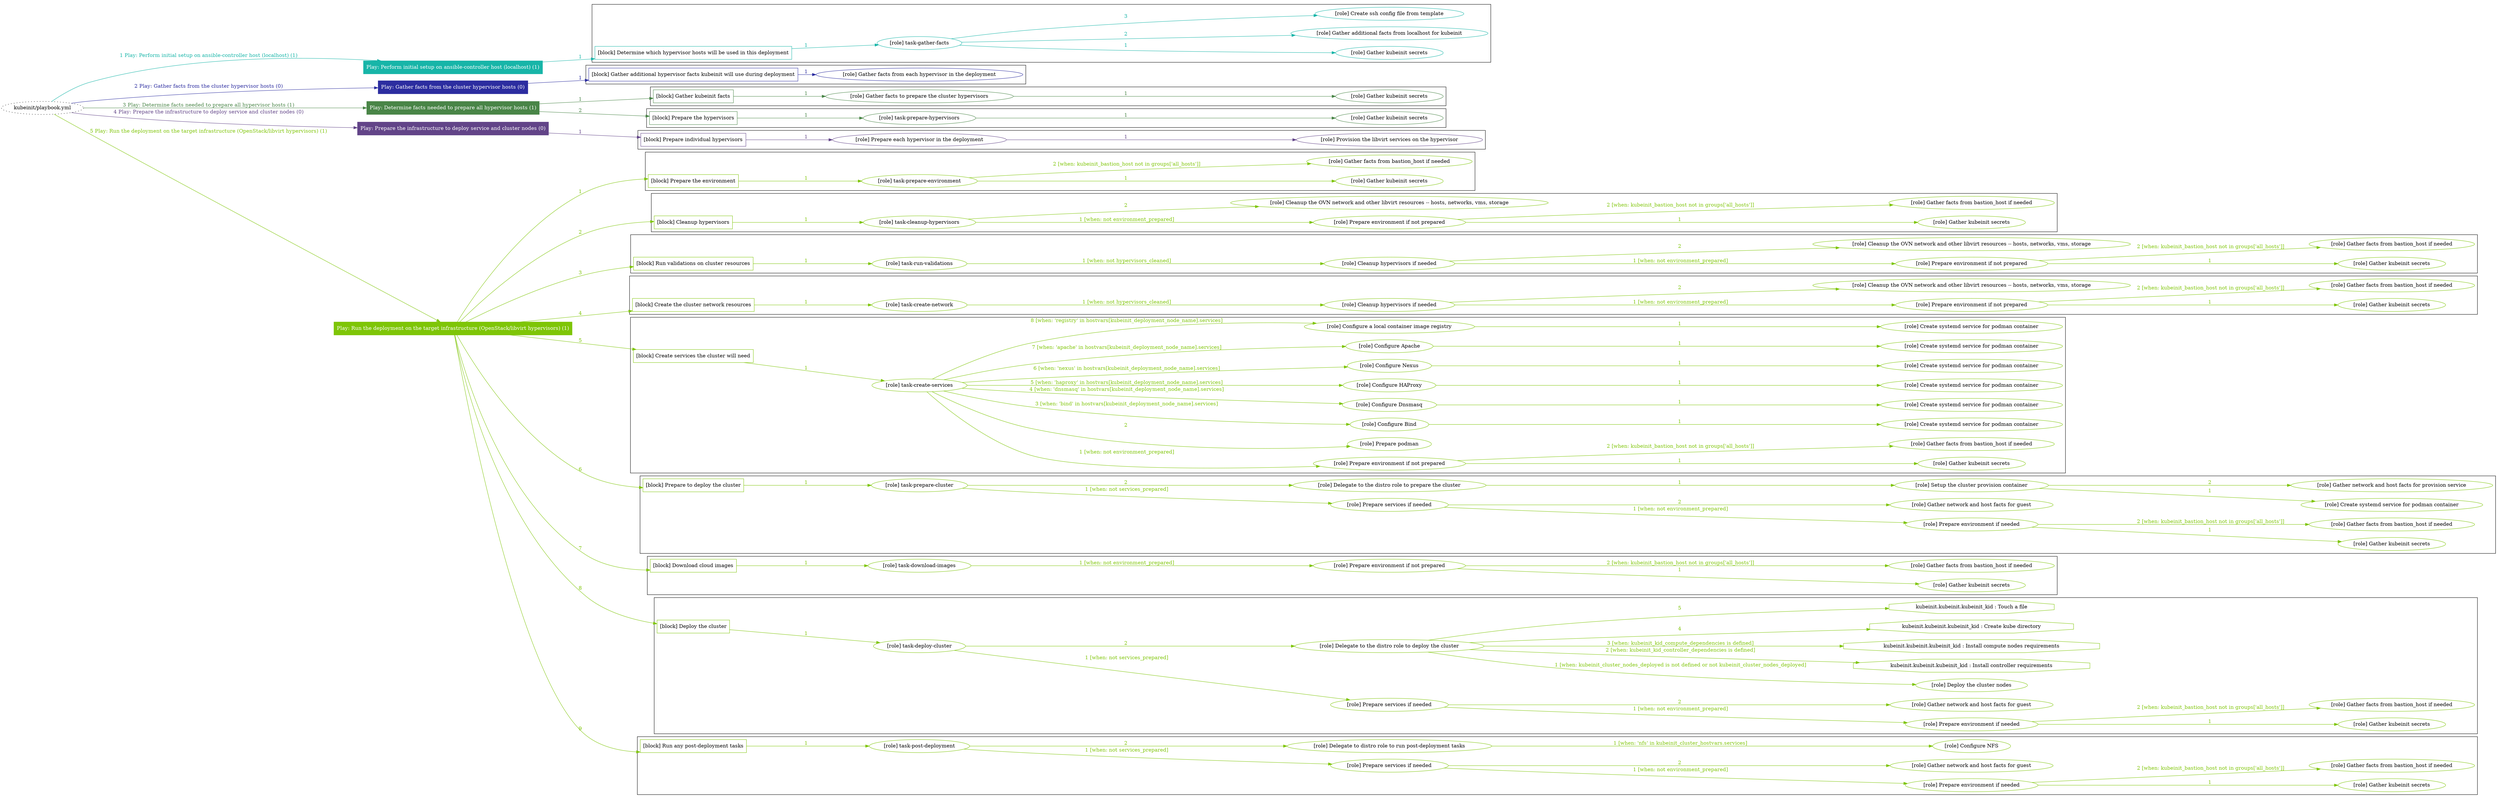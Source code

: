digraph {
	graph [concentrate=true ordering=in rankdir=LR ratio=fill]
	edge [esep=5 sep=10]
	"kubeinit/playbook.yml" [URL="/home/runner/work/kubeinit/kubeinit/kubeinit/playbook.yml" id=playbook_b6aa36cb style=dotted]
	"kubeinit/playbook.yml" -> play_357e257d [label="1 Play: Perform initial setup on ansible-controller host (localhost) (1)" color="#17b5a8" fontcolor="#17b5a8" id=edge_play_357e257d labeltooltip="1 Play: Perform initial setup on ansible-controller host (localhost) (1)" tooltip="1 Play: Perform initial setup on ansible-controller host (localhost) (1)"]
	subgraph "Play: Perform initial setup on ansible-controller host (localhost) (1)" {
		play_357e257d [label="Play: Perform initial setup on ansible-controller host (localhost) (1)" URL="/home/runner/work/kubeinit/kubeinit/kubeinit/playbook.yml" color="#17b5a8" fontcolor="#ffffff" id=play_357e257d shape=box style=filled tooltip=localhost]
		play_357e257d -> block_33c76382 [label=1 color="#17b5a8" fontcolor="#17b5a8" id=edge_block_33c76382 labeltooltip=1 tooltip=1]
		subgraph cluster_block_33c76382 {
			block_33c76382 [label="[block] Determine which hypervisor hosts will be used in this deployment" URL="/home/runner/work/kubeinit/kubeinit/kubeinit/playbook.yml" color="#17b5a8" id=block_33c76382 labeltooltip="Determine which hypervisor hosts will be used in this deployment" shape=box tooltip="Determine which hypervisor hosts will be used in this deployment"]
			block_33c76382 -> role_1f0bb848 [label="1 " color="#17b5a8" fontcolor="#17b5a8" id=edge_role_1f0bb848 labeltooltip="1 " tooltip="1 "]
			subgraph "task-gather-facts" {
				role_1f0bb848 [label="[role] task-gather-facts" URL="/home/runner/work/kubeinit/kubeinit/kubeinit/playbook.yml" color="#17b5a8" id=role_1f0bb848 tooltip="task-gather-facts"]
				role_1f0bb848 -> role_d857be16 [label="1 " color="#17b5a8" fontcolor="#17b5a8" id=edge_role_d857be16 labeltooltip="1 " tooltip="1 "]
				subgraph "Gather kubeinit secrets" {
					role_d857be16 [label="[role] Gather kubeinit secrets" URL="/home/runner/.ansible/collections/ansible_collections/kubeinit/kubeinit/roles/kubeinit_prepare/tasks/build_hypervisors_group.yml" color="#17b5a8" id=role_d857be16 tooltip="Gather kubeinit secrets"]
				}
				role_1f0bb848 -> role_e75e67b2 [label="2 " color="#17b5a8" fontcolor="#17b5a8" id=edge_role_e75e67b2 labeltooltip="2 " tooltip="2 "]
				subgraph "Gather additional facts from localhost for kubeinit" {
					role_e75e67b2 [label="[role] Gather additional facts from localhost for kubeinit" URL="/home/runner/.ansible/collections/ansible_collections/kubeinit/kubeinit/roles/kubeinit_prepare/tasks/build_hypervisors_group.yml" color="#17b5a8" id=role_e75e67b2 tooltip="Gather additional facts from localhost for kubeinit"]
				}
				role_1f0bb848 -> role_3ce830ed [label="3 " color="#17b5a8" fontcolor="#17b5a8" id=edge_role_3ce830ed labeltooltip="3 " tooltip="3 "]
				subgraph "Create ssh config file from template" {
					role_3ce830ed [label="[role] Create ssh config file from template" URL="/home/runner/.ansible/collections/ansible_collections/kubeinit/kubeinit/roles/kubeinit_prepare/tasks/build_hypervisors_group.yml" color="#17b5a8" id=role_3ce830ed tooltip="Create ssh config file from template"]
				}
			}
		}
	}
	"kubeinit/playbook.yml" -> play_f0f6ef67 [label="2 Play: Gather facts from the cluster hypervisor hosts (0)" color="#2c2da0" fontcolor="#2c2da0" id=edge_play_f0f6ef67 labeltooltip="2 Play: Gather facts from the cluster hypervisor hosts (0)" tooltip="2 Play: Gather facts from the cluster hypervisor hosts (0)"]
	subgraph "Play: Gather facts from the cluster hypervisor hosts (0)" {
		play_f0f6ef67 [label="Play: Gather facts from the cluster hypervisor hosts (0)" URL="/home/runner/work/kubeinit/kubeinit/kubeinit/playbook.yml" color="#2c2da0" fontcolor="#ffffff" id=play_f0f6ef67 shape=box style=filled tooltip="Play: Gather facts from the cluster hypervisor hosts (0)"]
		play_f0f6ef67 -> block_c0d7fd5d [label=1 color="#2c2da0" fontcolor="#2c2da0" id=edge_block_c0d7fd5d labeltooltip=1 tooltip=1]
		subgraph cluster_block_c0d7fd5d {
			block_c0d7fd5d [label="[block] Gather additional hypervisor facts kubeinit will use during deployment" URL="/home/runner/work/kubeinit/kubeinit/kubeinit/playbook.yml" color="#2c2da0" id=block_c0d7fd5d labeltooltip="Gather additional hypervisor facts kubeinit will use during deployment" shape=box tooltip="Gather additional hypervisor facts kubeinit will use during deployment"]
			block_c0d7fd5d -> role_c525d2d6 [label="1 " color="#2c2da0" fontcolor="#2c2da0" id=edge_role_c525d2d6 labeltooltip="1 " tooltip="1 "]
			subgraph "Gather facts from each hypervisor in the deployment" {
				role_c525d2d6 [label="[role] Gather facts from each hypervisor in the deployment" URL="/home/runner/work/kubeinit/kubeinit/kubeinit/playbook.yml" color="#2c2da0" id=role_c525d2d6 tooltip="Gather facts from each hypervisor in the deployment"]
			}
		}
	}
	"kubeinit/playbook.yml" -> play_042d4523 [label="3 Play: Determine facts needed to prepare all hypervisor hosts (1)" color="#498547" fontcolor="#498547" id=edge_play_042d4523 labeltooltip="3 Play: Determine facts needed to prepare all hypervisor hosts (1)" tooltip="3 Play: Determine facts needed to prepare all hypervisor hosts (1)"]
	subgraph "Play: Determine facts needed to prepare all hypervisor hosts (1)" {
		play_042d4523 [label="Play: Determine facts needed to prepare all hypervisor hosts (1)" URL="/home/runner/work/kubeinit/kubeinit/kubeinit/playbook.yml" color="#498547" fontcolor="#ffffff" id=play_042d4523 shape=box style=filled tooltip=localhost]
		play_042d4523 -> block_6c326c97 [label=1 color="#498547" fontcolor="#498547" id=edge_block_6c326c97 labeltooltip=1 tooltip=1]
		subgraph cluster_block_6c326c97 {
			block_6c326c97 [label="[block] Gather kubeinit facts" URL="/home/runner/work/kubeinit/kubeinit/kubeinit/playbook.yml" color="#498547" id=block_6c326c97 labeltooltip="Gather kubeinit facts" shape=box tooltip="Gather kubeinit facts"]
			block_6c326c97 -> role_fb339dca [label="1 " color="#498547" fontcolor="#498547" id=edge_role_fb339dca labeltooltip="1 " tooltip="1 "]
			subgraph "Gather facts to prepare the cluster hypervisors" {
				role_fb339dca [label="[role] Gather facts to prepare the cluster hypervisors" URL="/home/runner/work/kubeinit/kubeinit/kubeinit/playbook.yml" color="#498547" id=role_fb339dca tooltip="Gather facts to prepare the cluster hypervisors"]
				role_fb339dca -> role_8729e5af [label="1 " color="#498547" fontcolor="#498547" id=edge_role_8729e5af labeltooltip="1 " tooltip="1 "]
				subgraph "Gather kubeinit secrets" {
					role_8729e5af [label="[role] Gather kubeinit secrets" URL="/home/runner/.ansible/collections/ansible_collections/kubeinit/kubeinit/roles/kubeinit_prepare/tasks/gather_kubeinit_facts.yml" color="#498547" id=role_8729e5af tooltip="Gather kubeinit secrets"]
				}
			}
		}
		play_042d4523 -> block_7cbd6471 [label=2 color="#498547" fontcolor="#498547" id=edge_block_7cbd6471 labeltooltip=2 tooltip=2]
		subgraph cluster_block_7cbd6471 {
			block_7cbd6471 [label="[block] Prepare the hypervisors" URL="/home/runner/work/kubeinit/kubeinit/kubeinit/playbook.yml" color="#498547" id=block_7cbd6471 labeltooltip="Prepare the hypervisors" shape=box tooltip="Prepare the hypervisors"]
			block_7cbd6471 -> role_65442465 [label="1 " color="#498547" fontcolor="#498547" id=edge_role_65442465 labeltooltip="1 " tooltip="1 "]
			subgraph "task-prepare-hypervisors" {
				role_65442465 [label="[role] task-prepare-hypervisors" URL="/home/runner/work/kubeinit/kubeinit/kubeinit/playbook.yml" color="#498547" id=role_65442465 tooltip="task-prepare-hypervisors"]
				role_65442465 -> role_bc08d3aa [label="1 " color="#498547" fontcolor="#498547" id=edge_role_bc08d3aa labeltooltip="1 " tooltip="1 "]
				subgraph "Gather kubeinit secrets" {
					role_bc08d3aa [label="[role] Gather kubeinit secrets" URL="/home/runner/.ansible/collections/ansible_collections/kubeinit/kubeinit/roles/kubeinit_prepare/tasks/gather_kubeinit_facts.yml" color="#498547" id=role_bc08d3aa tooltip="Gather kubeinit secrets"]
				}
			}
		}
	}
	"kubeinit/playbook.yml" -> play_fd0b0b02 [label="4 Play: Prepare the infrastructure to deploy service and cluster nodes (0)" color="#624488" fontcolor="#624488" id=edge_play_fd0b0b02 labeltooltip="4 Play: Prepare the infrastructure to deploy service and cluster nodes (0)" tooltip="4 Play: Prepare the infrastructure to deploy service and cluster nodes (0)"]
	subgraph "Play: Prepare the infrastructure to deploy service and cluster nodes (0)" {
		play_fd0b0b02 [label="Play: Prepare the infrastructure to deploy service and cluster nodes (0)" URL="/home/runner/work/kubeinit/kubeinit/kubeinit/playbook.yml" color="#624488" fontcolor="#ffffff" id=play_fd0b0b02 shape=box style=filled tooltip="Play: Prepare the infrastructure to deploy service and cluster nodes (0)"]
		play_fd0b0b02 -> block_b5affbf4 [label=1 color="#624488" fontcolor="#624488" id=edge_block_b5affbf4 labeltooltip=1 tooltip=1]
		subgraph cluster_block_b5affbf4 {
			block_b5affbf4 [label="[block] Prepare individual hypervisors" URL="/home/runner/work/kubeinit/kubeinit/kubeinit/playbook.yml" color="#624488" id=block_b5affbf4 labeltooltip="Prepare individual hypervisors" shape=box tooltip="Prepare individual hypervisors"]
			block_b5affbf4 -> role_270ec0a4 [label="1 " color="#624488" fontcolor="#624488" id=edge_role_270ec0a4 labeltooltip="1 " tooltip="1 "]
			subgraph "Prepare each hypervisor in the deployment" {
				role_270ec0a4 [label="[role] Prepare each hypervisor in the deployment" URL="/home/runner/work/kubeinit/kubeinit/kubeinit/playbook.yml" color="#624488" id=role_270ec0a4 tooltip="Prepare each hypervisor in the deployment"]
				role_270ec0a4 -> role_858cad40 [label="1 " color="#624488" fontcolor="#624488" id=edge_role_858cad40 labeltooltip="1 " tooltip="1 "]
				subgraph "Provision the libvirt services on the hypervisor" {
					role_858cad40 [label="[role] Provision the libvirt services on the hypervisor" URL="/home/runner/.ansible/collections/ansible_collections/kubeinit/kubeinit/roles/kubeinit_prepare/tasks/prepare_hypervisor.yml" color="#624488" id=role_858cad40 tooltip="Provision the libvirt services on the hypervisor"]
				}
			}
		}
	}
	"kubeinit/playbook.yml" -> play_9bec1a22 [label="5 Play: Run the deployment on the target infrastructure (OpenStack/libvirt hypervisors) (1)" color="#7ec507" fontcolor="#7ec507" id=edge_play_9bec1a22 labeltooltip="5 Play: Run the deployment on the target infrastructure (OpenStack/libvirt hypervisors) (1)" tooltip="5 Play: Run the deployment on the target infrastructure (OpenStack/libvirt hypervisors) (1)"]
	subgraph "Play: Run the deployment on the target infrastructure (OpenStack/libvirt hypervisors) (1)" {
		play_9bec1a22 [label="Play: Run the deployment on the target infrastructure (OpenStack/libvirt hypervisors) (1)" URL="/home/runner/work/kubeinit/kubeinit/kubeinit/playbook.yml" color="#7ec507" fontcolor="#ffffff" id=play_9bec1a22 shape=box style=filled tooltip=localhost]
		play_9bec1a22 -> block_62ba2816 [label=1 color="#7ec507" fontcolor="#7ec507" id=edge_block_62ba2816 labeltooltip=1 tooltip=1]
		subgraph cluster_block_62ba2816 {
			block_62ba2816 [label="[block] Prepare the environment" URL="/home/runner/work/kubeinit/kubeinit/kubeinit/playbook.yml" color="#7ec507" id=block_62ba2816 labeltooltip="Prepare the environment" shape=box tooltip="Prepare the environment"]
			block_62ba2816 -> role_f6df50c7 [label="1 " color="#7ec507" fontcolor="#7ec507" id=edge_role_f6df50c7 labeltooltip="1 " tooltip="1 "]
			subgraph "task-prepare-environment" {
				role_f6df50c7 [label="[role] task-prepare-environment" URL="/home/runner/work/kubeinit/kubeinit/kubeinit/playbook.yml" color="#7ec507" id=role_f6df50c7 tooltip="task-prepare-environment"]
				role_f6df50c7 -> role_ebf4baee [label="1 " color="#7ec507" fontcolor="#7ec507" id=edge_role_ebf4baee labeltooltip="1 " tooltip="1 "]
				subgraph "Gather kubeinit secrets" {
					role_ebf4baee [label="[role] Gather kubeinit secrets" URL="/home/runner/.ansible/collections/ansible_collections/kubeinit/kubeinit/roles/kubeinit_prepare/tasks/gather_kubeinit_facts.yml" color="#7ec507" id=role_ebf4baee tooltip="Gather kubeinit secrets"]
				}
				role_f6df50c7 -> role_6cc30c82 [label="2 [when: kubeinit_bastion_host not in groups['all_hosts']]" color="#7ec507" fontcolor="#7ec507" id=edge_role_6cc30c82 labeltooltip="2 [when: kubeinit_bastion_host not in groups['all_hosts']]" tooltip="2 [when: kubeinit_bastion_host not in groups['all_hosts']]"]
				subgraph "Gather facts from bastion_host if needed" {
					role_6cc30c82 [label="[role] Gather facts from bastion_host if needed" URL="/home/runner/.ansible/collections/ansible_collections/kubeinit/kubeinit/roles/kubeinit_prepare/tasks/main.yml" color="#7ec507" id=role_6cc30c82 tooltip="Gather facts from bastion_host if needed"]
				}
			}
		}
		play_9bec1a22 -> block_26955a09 [label=2 color="#7ec507" fontcolor="#7ec507" id=edge_block_26955a09 labeltooltip=2 tooltip=2]
		subgraph cluster_block_26955a09 {
			block_26955a09 [label="[block] Cleanup hypervisors" URL="/home/runner/work/kubeinit/kubeinit/kubeinit/playbook.yml" color="#7ec507" id=block_26955a09 labeltooltip="Cleanup hypervisors" shape=box tooltip="Cleanup hypervisors"]
			block_26955a09 -> role_1a25ca48 [label="1 " color="#7ec507" fontcolor="#7ec507" id=edge_role_1a25ca48 labeltooltip="1 " tooltip="1 "]
			subgraph "task-cleanup-hypervisors" {
				role_1a25ca48 [label="[role] task-cleanup-hypervisors" URL="/home/runner/work/kubeinit/kubeinit/kubeinit/playbook.yml" color="#7ec507" id=role_1a25ca48 tooltip="task-cleanup-hypervisors"]
				role_1a25ca48 -> role_ebcb0ced [label="1 [when: not environment_prepared]" color="#7ec507" fontcolor="#7ec507" id=edge_role_ebcb0ced labeltooltip="1 [when: not environment_prepared]" tooltip="1 [when: not environment_prepared]"]
				subgraph "Prepare environment if not prepared" {
					role_ebcb0ced [label="[role] Prepare environment if not prepared" URL="/home/runner/.ansible/collections/ansible_collections/kubeinit/kubeinit/roles/kubeinit_libvirt/tasks/cleanup_hypervisors.yml" color="#7ec507" id=role_ebcb0ced tooltip="Prepare environment if not prepared"]
					role_ebcb0ced -> role_a776334b [label="1 " color="#7ec507" fontcolor="#7ec507" id=edge_role_a776334b labeltooltip="1 " tooltip="1 "]
					subgraph "Gather kubeinit secrets" {
						role_a776334b [label="[role] Gather kubeinit secrets" URL="/home/runner/.ansible/collections/ansible_collections/kubeinit/kubeinit/roles/kubeinit_prepare/tasks/gather_kubeinit_facts.yml" color="#7ec507" id=role_a776334b tooltip="Gather kubeinit secrets"]
					}
					role_ebcb0ced -> role_61d61b48 [label="2 [when: kubeinit_bastion_host not in groups['all_hosts']]" color="#7ec507" fontcolor="#7ec507" id=edge_role_61d61b48 labeltooltip="2 [when: kubeinit_bastion_host not in groups['all_hosts']]" tooltip="2 [when: kubeinit_bastion_host not in groups['all_hosts']]"]
					subgraph "Gather facts from bastion_host if needed" {
						role_61d61b48 [label="[role] Gather facts from bastion_host if needed" URL="/home/runner/.ansible/collections/ansible_collections/kubeinit/kubeinit/roles/kubeinit_prepare/tasks/main.yml" color="#7ec507" id=role_61d61b48 tooltip="Gather facts from bastion_host if needed"]
					}
				}
				role_1a25ca48 -> role_15506667 [label="2 " color="#7ec507" fontcolor="#7ec507" id=edge_role_15506667 labeltooltip="2 " tooltip="2 "]
				subgraph "Cleanup the OVN network and other libvirt resources -- hosts, networks, vms, storage" {
					role_15506667 [label="[role] Cleanup the OVN network and other libvirt resources -- hosts, networks, vms, storage" URL="/home/runner/.ansible/collections/ansible_collections/kubeinit/kubeinit/roles/kubeinit_libvirt/tasks/cleanup_hypervisors.yml" color="#7ec507" id=role_15506667 tooltip="Cleanup the OVN network and other libvirt resources -- hosts, networks, vms, storage"]
				}
			}
		}
		play_9bec1a22 -> block_71f4a417 [label=3 color="#7ec507" fontcolor="#7ec507" id=edge_block_71f4a417 labeltooltip=3 tooltip=3]
		subgraph cluster_block_71f4a417 {
			block_71f4a417 [label="[block] Run validations on cluster resources" URL="/home/runner/work/kubeinit/kubeinit/kubeinit/playbook.yml" color="#7ec507" id=block_71f4a417 labeltooltip="Run validations on cluster resources" shape=box tooltip="Run validations on cluster resources"]
			block_71f4a417 -> role_873a095d [label="1 " color="#7ec507" fontcolor="#7ec507" id=edge_role_873a095d labeltooltip="1 " tooltip="1 "]
			subgraph "task-run-validations" {
				role_873a095d [label="[role] task-run-validations" URL="/home/runner/work/kubeinit/kubeinit/kubeinit/playbook.yml" color="#7ec507" id=role_873a095d tooltip="task-run-validations"]
				role_873a095d -> role_6c83fc28 [label="1 [when: not hypervisors_cleaned]" color="#7ec507" fontcolor="#7ec507" id=edge_role_6c83fc28 labeltooltip="1 [when: not hypervisors_cleaned]" tooltip="1 [when: not hypervisors_cleaned]"]
				subgraph "Cleanup hypervisors if needed" {
					role_6c83fc28 [label="[role] Cleanup hypervisors if needed" URL="/home/runner/.ansible/collections/ansible_collections/kubeinit/kubeinit/roles/kubeinit_validations/tasks/main.yml" color="#7ec507" id=role_6c83fc28 tooltip="Cleanup hypervisors if needed"]
					role_6c83fc28 -> role_6f7edce8 [label="1 [when: not environment_prepared]" color="#7ec507" fontcolor="#7ec507" id=edge_role_6f7edce8 labeltooltip="1 [when: not environment_prepared]" tooltip="1 [when: not environment_prepared]"]
					subgraph "Prepare environment if not prepared" {
						role_6f7edce8 [label="[role] Prepare environment if not prepared" URL="/home/runner/.ansible/collections/ansible_collections/kubeinit/kubeinit/roles/kubeinit_libvirt/tasks/cleanup_hypervisors.yml" color="#7ec507" id=role_6f7edce8 tooltip="Prepare environment if not prepared"]
						role_6f7edce8 -> role_02bc5660 [label="1 " color="#7ec507" fontcolor="#7ec507" id=edge_role_02bc5660 labeltooltip="1 " tooltip="1 "]
						subgraph "Gather kubeinit secrets" {
							role_02bc5660 [label="[role] Gather kubeinit secrets" URL="/home/runner/.ansible/collections/ansible_collections/kubeinit/kubeinit/roles/kubeinit_prepare/tasks/gather_kubeinit_facts.yml" color="#7ec507" id=role_02bc5660 tooltip="Gather kubeinit secrets"]
						}
						role_6f7edce8 -> role_7eb7069c [label="2 [when: kubeinit_bastion_host not in groups['all_hosts']]" color="#7ec507" fontcolor="#7ec507" id=edge_role_7eb7069c labeltooltip="2 [when: kubeinit_bastion_host not in groups['all_hosts']]" tooltip="2 [when: kubeinit_bastion_host not in groups['all_hosts']]"]
						subgraph "Gather facts from bastion_host if needed" {
							role_7eb7069c [label="[role] Gather facts from bastion_host if needed" URL="/home/runner/.ansible/collections/ansible_collections/kubeinit/kubeinit/roles/kubeinit_prepare/tasks/main.yml" color="#7ec507" id=role_7eb7069c tooltip="Gather facts from bastion_host if needed"]
						}
					}
					role_6c83fc28 -> role_0f239cea [label="2 " color="#7ec507" fontcolor="#7ec507" id=edge_role_0f239cea labeltooltip="2 " tooltip="2 "]
					subgraph "Cleanup the OVN network and other libvirt resources -- hosts, networks, vms, storage" {
						role_0f239cea [label="[role] Cleanup the OVN network and other libvirt resources -- hosts, networks, vms, storage" URL="/home/runner/.ansible/collections/ansible_collections/kubeinit/kubeinit/roles/kubeinit_libvirt/tasks/cleanup_hypervisors.yml" color="#7ec507" id=role_0f239cea tooltip="Cleanup the OVN network and other libvirt resources -- hosts, networks, vms, storage"]
					}
				}
			}
		}
		play_9bec1a22 -> block_5c24cbff [label=4 color="#7ec507" fontcolor="#7ec507" id=edge_block_5c24cbff labeltooltip=4 tooltip=4]
		subgraph cluster_block_5c24cbff {
			block_5c24cbff [label="[block] Create the cluster network resources" URL="/home/runner/work/kubeinit/kubeinit/kubeinit/playbook.yml" color="#7ec507" id=block_5c24cbff labeltooltip="Create the cluster network resources" shape=box tooltip="Create the cluster network resources"]
			block_5c24cbff -> role_a1859e15 [label="1 " color="#7ec507" fontcolor="#7ec507" id=edge_role_a1859e15 labeltooltip="1 " tooltip="1 "]
			subgraph "task-create-network" {
				role_a1859e15 [label="[role] task-create-network" URL="/home/runner/work/kubeinit/kubeinit/kubeinit/playbook.yml" color="#7ec507" id=role_a1859e15 tooltip="task-create-network"]
				role_a1859e15 -> role_612840d6 [label="1 [when: not hypervisors_cleaned]" color="#7ec507" fontcolor="#7ec507" id=edge_role_612840d6 labeltooltip="1 [when: not hypervisors_cleaned]" tooltip="1 [when: not hypervisors_cleaned]"]
				subgraph "Cleanup hypervisors if needed" {
					role_612840d6 [label="[role] Cleanup hypervisors if needed" URL="/home/runner/.ansible/collections/ansible_collections/kubeinit/kubeinit/roles/kubeinit_libvirt/tasks/create_network.yml" color="#7ec507" id=role_612840d6 tooltip="Cleanup hypervisors if needed"]
					role_612840d6 -> role_75029ba0 [label="1 [when: not environment_prepared]" color="#7ec507" fontcolor="#7ec507" id=edge_role_75029ba0 labeltooltip="1 [when: not environment_prepared]" tooltip="1 [when: not environment_prepared]"]
					subgraph "Prepare environment if not prepared" {
						role_75029ba0 [label="[role] Prepare environment if not prepared" URL="/home/runner/.ansible/collections/ansible_collections/kubeinit/kubeinit/roles/kubeinit_libvirt/tasks/cleanup_hypervisors.yml" color="#7ec507" id=role_75029ba0 tooltip="Prepare environment if not prepared"]
						role_75029ba0 -> role_46545f53 [label="1 " color="#7ec507" fontcolor="#7ec507" id=edge_role_46545f53 labeltooltip="1 " tooltip="1 "]
						subgraph "Gather kubeinit secrets" {
							role_46545f53 [label="[role] Gather kubeinit secrets" URL="/home/runner/.ansible/collections/ansible_collections/kubeinit/kubeinit/roles/kubeinit_prepare/tasks/gather_kubeinit_facts.yml" color="#7ec507" id=role_46545f53 tooltip="Gather kubeinit secrets"]
						}
						role_75029ba0 -> role_a7fcb39f [label="2 [when: kubeinit_bastion_host not in groups['all_hosts']]" color="#7ec507" fontcolor="#7ec507" id=edge_role_a7fcb39f labeltooltip="2 [when: kubeinit_bastion_host not in groups['all_hosts']]" tooltip="2 [when: kubeinit_bastion_host not in groups['all_hosts']]"]
						subgraph "Gather facts from bastion_host if needed" {
							role_a7fcb39f [label="[role] Gather facts from bastion_host if needed" URL="/home/runner/.ansible/collections/ansible_collections/kubeinit/kubeinit/roles/kubeinit_prepare/tasks/main.yml" color="#7ec507" id=role_a7fcb39f tooltip="Gather facts from bastion_host if needed"]
						}
					}
					role_612840d6 -> role_7dd06ce1 [label="2 " color="#7ec507" fontcolor="#7ec507" id=edge_role_7dd06ce1 labeltooltip="2 " tooltip="2 "]
					subgraph "Cleanup the OVN network and other libvirt resources -- hosts, networks, vms, storage" {
						role_7dd06ce1 [label="[role] Cleanup the OVN network and other libvirt resources -- hosts, networks, vms, storage" URL="/home/runner/.ansible/collections/ansible_collections/kubeinit/kubeinit/roles/kubeinit_libvirt/tasks/cleanup_hypervisors.yml" color="#7ec507" id=role_7dd06ce1 tooltip="Cleanup the OVN network and other libvirt resources -- hosts, networks, vms, storage"]
					}
				}
			}
		}
		play_9bec1a22 -> block_449e6ccf [label=5 color="#7ec507" fontcolor="#7ec507" id=edge_block_449e6ccf labeltooltip=5 tooltip=5]
		subgraph cluster_block_449e6ccf {
			block_449e6ccf [label="[block] Create services the cluster will need" URL="/home/runner/work/kubeinit/kubeinit/kubeinit/playbook.yml" color="#7ec507" id=block_449e6ccf labeltooltip="Create services the cluster will need" shape=box tooltip="Create services the cluster will need"]
			block_449e6ccf -> role_6a8caef4 [label="1 " color="#7ec507" fontcolor="#7ec507" id=edge_role_6a8caef4 labeltooltip="1 " tooltip="1 "]
			subgraph "task-create-services" {
				role_6a8caef4 [label="[role] task-create-services" URL="/home/runner/work/kubeinit/kubeinit/kubeinit/playbook.yml" color="#7ec507" id=role_6a8caef4 tooltip="task-create-services"]
				role_6a8caef4 -> role_0882125d [label="1 [when: not environment_prepared]" color="#7ec507" fontcolor="#7ec507" id=edge_role_0882125d labeltooltip="1 [when: not environment_prepared]" tooltip="1 [when: not environment_prepared]"]
				subgraph "Prepare environment if not prepared" {
					role_0882125d [label="[role] Prepare environment if not prepared" URL="/home/runner/.ansible/collections/ansible_collections/kubeinit/kubeinit/roles/kubeinit_services/tasks/main.yml" color="#7ec507" id=role_0882125d tooltip="Prepare environment if not prepared"]
					role_0882125d -> role_34901a01 [label="1 " color="#7ec507" fontcolor="#7ec507" id=edge_role_34901a01 labeltooltip="1 " tooltip="1 "]
					subgraph "Gather kubeinit secrets" {
						role_34901a01 [label="[role] Gather kubeinit secrets" URL="/home/runner/.ansible/collections/ansible_collections/kubeinit/kubeinit/roles/kubeinit_prepare/tasks/gather_kubeinit_facts.yml" color="#7ec507" id=role_34901a01 tooltip="Gather kubeinit secrets"]
					}
					role_0882125d -> role_a20e602b [label="2 [when: kubeinit_bastion_host not in groups['all_hosts']]" color="#7ec507" fontcolor="#7ec507" id=edge_role_a20e602b labeltooltip="2 [when: kubeinit_bastion_host not in groups['all_hosts']]" tooltip="2 [when: kubeinit_bastion_host not in groups['all_hosts']]"]
					subgraph "Gather facts from bastion_host if needed" {
						role_a20e602b [label="[role] Gather facts from bastion_host if needed" URL="/home/runner/.ansible/collections/ansible_collections/kubeinit/kubeinit/roles/kubeinit_prepare/tasks/main.yml" color="#7ec507" id=role_a20e602b tooltip="Gather facts from bastion_host if needed"]
					}
				}
				role_6a8caef4 -> role_f46ec787 [label="2 " color="#7ec507" fontcolor="#7ec507" id=edge_role_f46ec787 labeltooltip="2 " tooltip="2 "]
				subgraph "Prepare podman" {
					role_f46ec787 [label="[role] Prepare podman" URL="/home/runner/.ansible/collections/ansible_collections/kubeinit/kubeinit/roles/kubeinit_services/tasks/00_create_service_pod.yml" color="#7ec507" id=role_f46ec787 tooltip="Prepare podman"]
				}
				role_6a8caef4 -> role_d007e480 [label="3 [when: 'bind' in hostvars[kubeinit_deployment_node_name].services]" color="#7ec507" fontcolor="#7ec507" id=edge_role_d007e480 labeltooltip="3 [when: 'bind' in hostvars[kubeinit_deployment_node_name].services]" tooltip="3 [when: 'bind' in hostvars[kubeinit_deployment_node_name].services]"]
				subgraph "Configure Bind" {
					role_d007e480 [label="[role] Configure Bind" URL="/home/runner/.ansible/collections/ansible_collections/kubeinit/kubeinit/roles/kubeinit_services/tasks/start_services_containers.yml" color="#7ec507" id=role_d007e480 tooltip="Configure Bind"]
					role_d007e480 -> role_9189ab47 [label="1 " color="#7ec507" fontcolor="#7ec507" id=edge_role_9189ab47 labeltooltip="1 " tooltip="1 "]
					subgraph "Create systemd service for podman container" {
						role_9189ab47 [label="[role] Create systemd service for podman container" URL="/home/runner/.ansible/collections/ansible_collections/kubeinit/kubeinit/roles/kubeinit_bind/tasks/main.yml" color="#7ec507" id=role_9189ab47 tooltip="Create systemd service for podman container"]
					}
				}
				role_6a8caef4 -> role_6356bc79 [label="4 [when: 'dnsmasq' in hostvars[kubeinit_deployment_node_name].services]" color="#7ec507" fontcolor="#7ec507" id=edge_role_6356bc79 labeltooltip="4 [when: 'dnsmasq' in hostvars[kubeinit_deployment_node_name].services]" tooltip="4 [when: 'dnsmasq' in hostvars[kubeinit_deployment_node_name].services]"]
				subgraph "Configure Dnsmasq" {
					role_6356bc79 [label="[role] Configure Dnsmasq" URL="/home/runner/.ansible/collections/ansible_collections/kubeinit/kubeinit/roles/kubeinit_services/tasks/start_services_containers.yml" color="#7ec507" id=role_6356bc79 tooltip="Configure Dnsmasq"]
					role_6356bc79 -> role_1add68e5 [label="1 " color="#7ec507" fontcolor="#7ec507" id=edge_role_1add68e5 labeltooltip="1 " tooltip="1 "]
					subgraph "Create systemd service for podman container" {
						role_1add68e5 [label="[role] Create systemd service for podman container" URL="/home/runner/.ansible/collections/ansible_collections/kubeinit/kubeinit/roles/kubeinit_dnsmasq/tasks/main.yml" color="#7ec507" id=role_1add68e5 tooltip="Create systemd service for podman container"]
					}
				}
				role_6a8caef4 -> role_73893a55 [label="5 [when: 'haproxy' in hostvars[kubeinit_deployment_node_name].services]" color="#7ec507" fontcolor="#7ec507" id=edge_role_73893a55 labeltooltip="5 [when: 'haproxy' in hostvars[kubeinit_deployment_node_name].services]" tooltip="5 [when: 'haproxy' in hostvars[kubeinit_deployment_node_name].services]"]
				subgraph "Configure HAProxy" {
					role_73893a55 [label="[role] Configure HAProxy" URL="/home/runner/.ansible/collections/ansible_collections/kubeinit/kubeinit/roles/kubeinit_services/tasks/start_services_containers.yml" color="#7ec507" id=role_73893a55 tooltip="Configure HAProxy"]
					role_73893a55 -> role_87c40741 [label="1 " color="#7ec507" fontcolor="#7ec507" id=edge_role_87c40741 labeltooltip="1 " tooltip="1 "]
					subgraph "Create systemd service for podman container" {
						role_87c40741 [label="[role] Create systemd service for podman container" URL="/home/runner/.ansible/collections/ansible_collections/kubeinit/kubeinit/roles/kubeinit_haproxy/tasks/main.yml" color="#7ec507" id=role_87c40741 tooltip="Create systemd service for podman container"]
					}
				}
				role_6a8caef4 -> role_7a65d84d [label="6 [when: 'nexus' in hostvars[kubeinit_deployment_node_name].services]" color="#7ec507" fontcolor="#7ec507" id=edge_role_7a65d84d labeltooltip="6 [when: 'nexus' in hostvars[kubeinit_deployment_node_name].services]" tooltip="6 [when: 'nexus' in hostvars[kubeinit_deployment_node_name].services]"]
				subgraph "Configure Nexus" {
					role_7a65d84d [label="[role] Configure Nexus" URL="/home/runner/.ansible/collections/ansible_collections/kubeinit/kubeinit/roles/kubeinit_services/tasks/start_services_containers.yml" color="#7ec507" id=role_7a65d84d tooltip="Configure Nexus"]
					role_7a65d84d -> role_17e0b88a [label="1 " color="#7ec507" fontcolor="#7ec507" id=edge_role_17e0b88a labeltooltip="1 " tooltip="1 "]
					subgraph "Create systemd service for podman container" {
						role_17e0b88a [label="[role] Create systemd service for podman container" URL="/home/runner/.ansible/collections/ansible_collections/kubeinit/kubeinit/roles/kubeinit_nexus/tasks/main.yml" color="#7ec507" id=role_17e0b88a tooltip="Create systemd service for podman container"]
					}
				}
				role_6a8caef4 -> role_661b9a9e [label="7 [when: 'apache' in hostvars[kubeinit_deployment_node_name].services]" color="#7ec507" fontcolor="#7ec507" id=edge_role_661b9a9e labeltooltip="7 [when: 'apache' in hostvars[kubeinit_deployment_node_name].services]" tooltip="7 [when: 'apache' in hostvars[kubeinit_deployment_node_name].services]"]
				subgraph "Configure Apache" {
					role_661b9a9e [label="[role] Configure Apache" URL="/home/runner/.ansible/collections/ansible_collections/kubeinit/kubeinit/roles/kubeinit_services/tasks/start_services_containers.yml" color="#7ec507" id=role_661b9a9e tooltip="Configure Apache"]
					role_661b9a9e -> role_373060b6 [label="1 " color="#7ec507" fontcolor="#7ec507" id=edge_role_373060b6 labeltooltip="1 " tooltip="1 "]
					subgraph "Create systemd service for podman container" {
						role_373060b6 [label="[role] Create systemd service for podman container" URL="/home/runner/.ansible/collections/ansible_collections/kubeinit/kubeinit/roles/kubeinit_apache/tasks/main.yml" color="#7ec507" id=role_373060b6 tooltip="Create systemd service for podman container"]
					}
				}
				role_6a8caef4 -> role_309a77a4 [label="8 [when: 'registry' in hostvars[kubeinit_deployment_node_name].services]" color="#7ec507" fontcolor="#7ec507" id=edge_role_309a77a4 labeltooltip="8 [when: 'registry' in hostvars[kubeinit_deployment_node_name].services]" tooltip="8 [when: 'registry' in hostvars[kubeinit_deployment_node_name].services]"]
				subgraph "Configure a local container image registry" {
					role_309a77a4 [label="[role] Configure a local container image registry" URL="/home/runner/.ansible/collections/ansible_collections/kubeinit/kubeinit/roles/kubeinit_services/tasks/start_services_containers.yml" color="#7ec507" id=role_309a77a4 tooltip="Configure a local container image registry"]
					role_309a77a4 -> role_ff7f54a0 [label="1 " color="#7ec507" fontcolor="#7ec507" id=edge_role_ff7f54a0 labeltooltip="1 " tooltip="1 "]
					subgraph "Create systemd service for podman container" {
						role_ff7f54a0 [label="[role] Create systemd service for podman container" URL="/home/runner/.ansible/collections/ansible_collections/kubeinit/kubeinit/roles/kubeinit_registry/tasks/main.yml" color="#7ec507" id=role_ff7f54a0 tooltip="Create systemd service for podman container"]
					}
				}
			}
		}
		play_9bec1a22 -> block_518584b1 [label=6 color="#7ec507" fontcolor="#7ec507" id=edge_block_518584b1 labeltooltip=6 tooltip=6]
		subgraph cluster_block_518584b1 {
			block_518584b1 [label="[block] Prepare to deploy the cluster" URL="/home/runner/work/kubeinit/kubeinit/kubeinit/playbook.yml" color="#7ec507" id=block_518584b1 labeltooltip="Prepare to deploy the cluster" shape=box tooltip="Prepare to deploy the cluster"]
			block_518584b1 -> role_d0fded85 [label="1 " color="#7ec507" fontcolor="#7ec507" id=edge_role_d0fded85 labeltooltip="1 " tooltip="1 "]
			subgraph "task-prepare-cluster" {
				role_d0fded85 [label="[role] task-prepare-cluster" URL="/home/runner/work/kubeinit/kubeinit/kubeinit/playbook.yml" color="#7ec507" id=role_d0fded85 tooltip="task-prepare-cluster"]
				role_d0fded85 -> role_2233a03e [label="1 [when: not services_prepared]" color="#7ec507" fontcolor="#7ec507" id=edge_role_2233a03e labeltooltip="1 [when: not services_prepared]" tooltip="1 [when: not services_prepared]"]
				subgraph "Prepare services if needed" {
					role_2233a03e [label="[role] Prepare services if needed" URL="/home/runner/.ansible/collections/ansible_collections/kubeinit/kubeinit/roles/kubeinit_prepare/tasks/prepare_cluster.yml" color="#7ec507" id=role_2233a03e tooltip="Prepare services if needed"]
					role_2233a03e -> role_04ae4fa3 [label="1 [when: not environment_prepared]" color="#7ec507" fontcolor="#7ec507" id=edge_role_04ae4fa3 labeltooltip="1 [when: not environment_prepared]" tooltip="1 [when: not environment_prepared]"]
					subgraph "Prepare environment if needed" {
						role_04ae4fa3 [label="[role] Prepare environment if needed" URL="/home/runner/.ansible/collections/ansible_collections/kubeinit/kubeinit/roles/kubeinit_services/tasks/prepare_services.yml" color="#7ec507" id=role_04ae4fa3 tooltip="Prepare environment if needed"]
						role_04ae4fa3 -> role_9ab8d8b9 [label="1 " color="#7ec507" fontcolor="#7ec507" id=edge_role_9ab8d8b9 labeltooltip="1 " tooltip="1 "]
						subgraph "Gather kubeinit secrets" {
							role_9ab8d8b9 [label="[role] Gather kubeinit secrets" URL="/home/runner/.ansible/collections/ansible_collections/kubeinit/kubeinit/roles/kubeinit_prepare/tasks/gather_kubeinit_facts.yml" color="#7ec507" id=role_9ab8d8b9 tooltip="Gather kubeinit secrets"]
						}
						role_04ae4fa3 -> role_1bdc465b [label="2 [when: kubeinit_bastion_host not in groups['all_hosts']]" color="#7ec507" fontcolor="#7ec507" id=edge_role_1bdc465b labeltooltip="2 [when: kubeinit_bastion_host not in groups['all_hosts']]" tooltip="2 [when: kubeinit_bastion_host not in groups['all_hosts']]"]
						subgraph "Gather facts from bastion_host if needed" {
							role_1bdc465b [label="[role] Gather facts from bastion_host if needed" URL="/home/runner/.ansible/collections/ansible_collections/kubeinit/kubeinit/roles/kubeinit_prepare/tasks/main.yml" color="#7ec507" id=role_1bdc465b tooltip="Gather facts from bastion_host if needed"]
						}
					}
					role_2233a03e -> role_d27f4a8f [label="2 " color="#7ec507" fontcolor="#7ec507" id=edge_role_d27f4a8f labeltooltip="2 " tooltip="2 "]
					subgraph "Gather network and host facts for guest" {
						role_d27f4a8f [label="[role] Gather network and host facts for guest" URL="/home/runner/.ansible/collections/ansible_collections/kubeinit/kubeinit/roles/kubeinit_services/tasks/prepare_services.yml" color="#7ec507" id=role_d27f4a8f tooltip="Gather network and host facts for guest"]
					}
				}
				role_d0fded85 -> role_d5b764d7 [label="2 " color="#7ec507" fontcolor="#7ec507" id=edge_role_d5b764d7 labeltooltip="2 " tooltip="2 "]
				subgraph "Delegate to the distro role to prepare the cluster" {
					role_d5b764d7 [label="[role] Delegate to the distro role to prepare the cluster" URL="/home/runner/.ansible/collections/ansible_collections/kubeinit/kubeinit/roles/kubeinit_prepare/tasks/prepare_cluster.yml" color="#7ec507" id=role_d5b764d7 tooltip="Delegate to the distro role to prepare the cluster"]
					role_d5b764d7 -> role_d29bd63c [label="1 " color="#7ec507" fontcolor="#7ec507" id=edge_role_d29bd63c labeltooltip="1 " tooltip="1 "]
					subgraph "Setup the cluster provision container" {
						role_d29bd63c [label="[role] Setup the cluster provision container" URL="/home/runner/.ansible/collections/ansible_collections/kubeinit/kubeinit/roles/kubeinit_kid/tasks/prepare_cluster.yml" color="#7ec507" id=role_d29bd63c tooltip="Setup the cluster provision container"]
						role_d29bd63c -> role_8feb0552 [label="1 " color="#7ec507" fontcolor="#7ec507" id=edge_role_8feb0552 labeltooltip="1 " tooltip="1 "]
						subgraph "Create systemd service for podman container" {
							role_8feb0552 [label="[role] Create systemd service for podman container" URL="/home/runner/.ansible/collections/ansible_collections/kubeinit/kubeinit/roles/kubeinit_services/tasks/create_provision_container.yml" color="#7ec507" id=role_8feb0552 tooltip="Create systemd service for podman container"]
						}
						role_d29bd63c -> role_18b0c1e6 [label="2 " color="#7ec507" fontcolor="#7ec507" id=edge_role_18b0c1e6 labeltooltip="2 " tooltip="2 "]
						subgraph "Gather network and host facts for provision service" {
							role_18b0c1e6 [label="[role] Gather network and host facts for provision service" URL="/home/runner/.ansible/collections/ansible_collections/kubeinit/kubeinit/roles/kubeinit_services/tasks/create_provision_container.yml" color="#7ec507" id=role_18b0c1e6 tooltip="Gather network and host facts for provision service"]
						}
					}
				}
			}
		}
		play_9bec1a22 -> block_a94ef9a3 [label=7 color="#7ec507" fontcolor="#7ec507" id=edge_block_a94ef9a3 labeltooltip=7 tooltip=7]
		subgraph cluster_block_a94ef9a3 {
			block_a94ef9a3 [label="[block] Download cloud images" URL="/home/runner/work/kubeinit/kubeinit/kubeinit/playbook.yml" color="#7ec507" id=block_a94ef9a3 labeltooltip="Download cloud images" shape=box tooltip="Download cloud images"]
			block_a94ef9a3 -> role_c57eccd4 [label="1 " color="#7ec507" fontcolor="#7ec507" id=edge_role_c57eccd4 labeltooltip="1 " tooltip="1 "]
			subgraph "task-download-images" {
				role_c57eccd4 [label="[role] task-download-images" URL="/home/runner/work/kubeinit/kubeinit/kubeinit/playbook.yml" color="#7ec507" id=role_c57eccd4 tooltip="task-download-images"]
				role_c57eccd4 -> role_866abe50 [label="1 [when: not environment_prepared]" color="#7ec507" fontcolor="#7ec507" id=edge_role_866abe50 labeltooltip="1 [when: not environment_prepared]" tooltip="1 [when: not environment_prepared]"]
				subgraph "Prepare environment if not prepared" {
					role_866abe50 [label="[role] Prepare environment if not prepared" URL="/home/runner/.ansible/collections/ansible_collections/kubeinit/kubeinit/roles/kubeinit_libvirt/tasks/download_cloud_images.yml" color="#7ec507" id=role_866abe50 tooltip="Prepare environment if not prepared"]
					role_866abe50 -> role_a8dd07c3 [label="1 " color="#7ec507" fontcolor="#7ec507" id=edge_role_a8dd07c3 labeltooltip="1 " tooltip="1 "]
					subgraph "Gather kubeinit secrets" {
						role_a8dd07c3 [label="[role] Gather kubeinit secrets" URL="/home/runner/.ansible/collections/ansible_collections/kubeinit/kubeinit/roles/kubeinit_prepare/tasks/gather_kubeinit_facts.yml" color="#7ec507" id=role_a8dd07c3 tooltip="Gather kubeinit secrets"]
					}
					role_866abe50 -> role_abc17918 [label="2 [when: kubeinit_bastion_host not in groups['all_hosts']]" color="#7ec507" fontcolor="#7ec507" id=edge_role_abc17918 labeltooltip="2 [when: kubeinit_bastion_host not in groups['all_hosts']]" tooltip="2 [when: kubeinit_bastion_host not in groups['all_hosts']]"]
					subgraph "Gather facts from bastion_host if needed" {
						role_abc17918 [label="[role] Gather facts from bastion_host if needed" URL="/home/runner/.ansible/collections/ansible_collections/kubeinit/kubeinit/roles/kubeinit_prepare/tasks/main.yml" color="#7ec507" id=role_abc17918 tooltip="Gather facts from bastion_host if needed"]
					}
				}
			}
		}
		play_9bec1a22 -> block_fdc78d44 [label=8 color="#7ec507" fontcolor="#7ec507" id=edge_block_fdc78d44 labeltooltip=8 tooltip=8]
		subgraph cluster_block_fdc78d44 {
			block_fdc78d44 [label="[block] Deploy the cluster" URL="/home/runner/work/kubeinit/kubeinit/kubeinit/playbook.yml" color="#7ec507" id=block_fdc78d44 labeltooltip="Deploy the cluster" shape=box tooltip="Deploy the cluster"]
			block_fdc78d44 -> role_aeb54fd7 [label="1 " color="#7ec507" fontcolor="#7ec507" id=edge_role_aeb54fd7 labeltooltip="1 " tooltip="1 "]
			subgraph "task-deploy-cluster" {
				role_aeb54fd7 [label="[role] task-deploy-cluster" URL="/home/runner/work/kubeinit/kubeinit/kubeinit/playbook.yml" color="#7ec507" id=role_aeb54fd7 tooltip="task-deploy-cluster"]
				role_aeb54fd7 -> role_54fa2733 [label="1 [when: not services_prepared]" color="#7ec507" fontcolor="#7ec507" id=edge_role_54fa2733 labeltooltip="1 [when: not services_prepared]" tooltip="1 [when: not services_prepared]"]
				subgraph "Prepare services if needed" {
					role_54fa2733 [label="[role] Prepare services if needed" URL="/home/runner/.ansible/collections/ansible_collections/kubeinit/kubeinit/roles/kubeinit_prepare/tasks/deploy_cluster.yml" color="#7ec507" id=role_54fa2733 tooltip="Prepare services if needed"]
					role_54fa2733 -> role_e4c2564f [label="1 [when: not environment_prepared]" color="#7ec507" fontcolor="#7ec507" id=edge_role_e4c2564f labeltooltip="1 [when: not environment_prepared]" tooltip="1 [when: not environment_prepared]"]
					subgraph "Prepare environment if needed" {
						role_e4c2564f [label="[role] Prepare environment if needed" URL="/home/runner/.ansible/collections/ansible_collections/kubeinit/kubeinit/roles/kubeinit_services/tasks/prepare_services.yml" color="#7ec507" id=role_e4c2564f tooltip="Prepare environment if needed"]
						role_e4c2564f -> role_930669e8 [label="1 " color="#7ec507" fontcolor="#7ec507" id=edge_role_930669e8 labeltooltip="1 " tooltip="1 "]
						subgraph "Gather kubeinit secrets" {
							role_930669e8 [label="[role] Gather kubeinit secrets" URL="/home/runner/.ansible/collections/ansible_collections/kubeinit/kubeinit/roles/kubeinit_prepare/tasks/gather_kubeinit_facts.yml" color="#7ec507" id=role_930669e8 tooltip="Gather kubeinit secrets"]
						}
						role_e4c2564f -> role_77d09a7a [label="2 [when: kubeinit_bastion_host not in groups['all_hosts']]" color="#7ec507" fontcolor="#7ec507" id=edge_role_77d09a7a labeltooltip="2 [when: kubeinit_bastion_host not in groups['all_hosts']]" tooltip="2 [when: kubeinit_bastion_host not in groups['all_hosts']]"]
						subgraph "Gather facts from bastion_host if needed" {
							role_77d09a7a [label="[role] Gather facts from bastion_host if needed" URL="/home/runner/.ansible/collections/ansible_collections/kubeinit/kubeinit/roles/kubeinit_prepare/tasks/main.yml" color="#7ec507" id=role_77d09a7a tooltip="Gather facts from bastion_host if needed"]
						}
					}
					role_54fa2733 -> role_5dc39d0e [label="2 " color="#7ec507" fontcolor="#7ec507" id=edge_role_5dc39d0e labeltooltip="2 " tooltip="2 "]
					subgraph "Gather network and host facts for guest" {
						role_5dc39d0e [label="[role] Gather network and host facts for guest" URL="/home/runner/.ansible/collections/ansible_collections/kubeinit/kubeinit/roles/kubeinit_services/tasks/prepare_services.yml" color="#7ec507" id=role_5dc39d0e tooltip="Gather network and host facts for guest"]
					}
				}
				role_aeb54fd7 -> role_b2e6d08b [label="2 " color="#7ec507" fontcolor="#7ec507" id=edge_role_b2e6d08b labeltooltip="2 " tooltip="2 "]
				subgraph "Delegate to the distro role to deploy the cluster" {
					role_b2e6d08b [label="[role] Delegate to the distro role to deploy the cluster" URL="/home/runner/.ansible/collections/ansible_collections/kubeinit/kubeinit/roles/kubeinit_prepare/tasks/deploy_cluster.yml" color="#7ec507" id=role_b2e6d08b tooltip="Delegate to the distro role to deploy the cluster"]
					role_b2e6d08b -> role_88ab54d3 [label="1 [when: kubeinit_cluster_nodes_deployed is not defined or not kubeinit_cluster_nodes_deployed]" color="#7ec507" fontcolor="#7ec507" id=edge_role_88ab54d3 labeltooltip="1 [when: kubeinit_cluster_nodes_deployed is not defined or not kubeinit_cluster_nodes_deployed]" tooltip="1 [when: kubeinit_cluster_nodes_deployed is not defined or not kubeinit_cluster_nodes_deployed]"]
					subgraph "Deploy the cluster nodes" {
						role_88ab54d3 [label="[role] Deploy the cluster nodes" URL="/home/runner/.ansible/collections/ansible_collections/kubeinit/kubeinit/roles/kubeinit_kid/tasks/main.yml" color="#7ec507" id=role_88ab54d3 tooltip="Deploy the cluster nodes"]
					}
					task_7fc3f315 [label="kubeinit.kubeinit.kubeinit_kid : Install controller requirements" URL="/home/runner/.ansible/collections/ansible_collections/kubeinit/kubeinit/roles/kubeinit_kid/tasks/main.yml" color="#7ec507" id=task_7fc3f315 shape=octagon tooltip="kubeinit.kubeinit.kubeinit_kid : Install controller requirements"]
					role_b2e6d08b -> task_7fc3f315 [label="2 [when: kubeinit_kid_controller_dependencies is defined]" color="#7ec507" fontcolor="#7ec507" id=edge_task_7fc3f315 labeltooltip="2 [when: kubeinit_kid_controller_dependencies is defined]" tooltip="2 [when: kubeinit_kid_controller_dependencies is defined]"]
					task_3268aea2 [label="kubeinit.kubeinit.kubeinit_kid : Install compute nodes requirements" URL="/home/runner/.ansible/collections/ansible_collections/kubeinit/kubeinit/roles/kubeinit_kid/tasks/main.yml" color="#7ec507" id=task_3268aea2 shape=octagon tooltip="kubeinit.kubeinit.kubeinit_kid : Install compute nodes requirements"]
					role_b2e6d08b -> task_3268aea2 [label="3 [when: kubeinit_kid_compute_dependencies is defined]" color="#7ec507" fontcolor="#7ec507" id=edge_task_3268aea2 labeltooltip="3 [when: kubeinit_kid_compute_dependencies is defined]" tooltip="3 [when: kubeinit_kid_compute_dependencies is defined]"]
					task_09d733e5 [label="kubeinit.kubeinit.kubeinit_kid : Create kube directory" URL="/home/runner/.ansible/collections/ansible_collections/kubeinit/kubeinit/roles/kubeinit_kid/tasks/main.yml" color="#7ec507" id=task_09d733e5 shape=octagon tooltip="kubeinit.kubeinit.kubeinit_kid : Create kube directory"]
					role_b2e6d08b -> task_09d733e5 [label="4 " color="#7ec507" fontcolor="#7ec507" id=edge_task_09d733e5 labeltooltip="4 " tooltip="4 "]
					task_cce46c68 [label="kubeinit.kubeinit.kubeinit_kid : Touch a file" URL="/home/runner/.ansible/collections/ansible_collections/kubeinit/kubeinit/roles/kubeinit_kid/tasks/main.yml" color="#7ec507" id=task_cce46c68 shape=octagon tooltip="kubeinit.kubeinit.kubeinit_kid : Touch a file"]
					role_b2e6d08b -> task_cce46c68 [label="5 " color="#7ec507" fontcolor="#7ec507" id=edge_task_cce46c68 labeltooltip="5 " tooltip="5 "]
				}
			}
		}
		play_9bec1a22 -> block_c395a4fd [label=9 color="#7ec507" fontcolor="#7ec507" id=edge_block_c395a4fd labeltooltip=9 tooltip=9]
		subgraph cluster_block_c395a4fd {
			block_c395a4fd [label="[block] Run any post-deployment tasks" URL="/home/runner/work/kubeinit/kubeinit/kubeinit/playbook.yml" color="#7ec507" id=block_c395a4fd labeltooltip="Run any post-deployment tasks" shape=box tooltip="Run any post-deployment tasks"]
			block_c395a4fd -> role_c50cda2f [label="1 " color="#7ec507" fontcolor="#7ec507" id=edge_role_c50cda2f labeltooltip="1 " tooltip="1 "]
			subgraph "task-post-deployment" {
				role_c50cda2f [label="[role] task-post-deployment" URL="/home/runner/work/kubeinit/kubeinit/kubeinit/playbook.yml" color="#7ec507" id=role_c50cda2f tooltip="task-post-deployment"]
				role_c50cda2f -> role_9490bde7 [label="1 [when: not services_prepared]" color="#7ec507" fontcolor="#7ec507" id=edge_role_9490bde7 labeltooltip="1 [when: not services_prepared]" tooltip="1 [when: not services_prepared]"]
				subgraph "Prepare services if needed" {
					role_9490bde7 [label="[role] Prepare services if needed" URL="/home/runner/.ansible/collections/ansible_collections/kubeinit/kubeinit/roles/kubeinit_prepare/tasks/post_deployment.yml" color="#7ec507" id=role_9490bde7 tooltip="Prepare services if needed"]
					role_9490bde7 -> role_72473707 [label="1 [when: not environment_prepared]" color="#7ec507" fontcolor="#7ec507" id=edge_role_72473707 labeltooltip="1 [when: not environment_prepared]" tooltip="1 [when: not environment_prepared]"]
					subgraph "Prepare environment if needed" {
						role_72473707 [label="[role] Prepare environment if needed" URL="/home/runner/.ansible/collections/ansible_collections/kubeinit/kubeinit/roles/kubeinit_services/tasks/prepare_services.yml" color="#7ec507" id=role_72473707 tooltip="Prepare environment if needed"]
						role_72473707 -> role_5af62d1f [label="1 " color="#7ec507" fontcolor="#7ec507" id=edge_role_5af62d1f labeltooltip="1 " tooltip="1 "]
						subgraph "Gather kubeinit secrets" {
							role_5af62d1f [label="[role] Gather kubeinit secrets" URL="/home/runner/.ansible/collections/ansible_collections/kubeinit/kubeinit/roles/kubeinit_prepare/tasks/gather_kubeinit_facts.yml" color="#7ec507" id=role_5af62d1f tooltip="Gather kubeinit secrets"]
						}
						role_72473707 -> role_1653d7b6 [label="2 [when: kubeinit_bastion_host not in groups['all_hosts']]" color="#7ec507" fontcolor="#7ec507" id=edge_role_1653d7b6 labeltooltip="2 [when: kubeinit_bastion_host not in groups['all_hosts']]" tooltip="2 [when: kubeinit_bastion_host not in groups['all_hosts']]"]
						subgraph "Gather facts from bastion_host if needed" {
							role_1653d7b6 [label="[role] Gather facts from bastion_host if needed" URL="/home/runner/.ansible/collections/ansible_collections/kubeinit/kubeinit/roles/kubeinit_prepare/tasks/main.yml" color="#7ec507" id=role_1653d7b6 tooltip="Gather facts from bastion_host if needed"]
						}
					}
					role_9490bde7 -> role_97a6deb3 [label="2 " color="#7ec507" fontcolor="#7ec507" id=edge_role_97a6deb3 labeltooltip="2 " tooltip="2 "]
					subgraph "Gather network and host facts for guest" {
						role_97a6deb3 [label="[role] Gather network and host facts for guest" URL="/home/runner/.ansible/collections/ansible_collections/kubeinit/kubeinit/roles/kubeinit_services/tasks/prepare_services.yml" color="#7ec507" id=role_97a6deb3 tooltip="Gather network and host facts for guest"]
					}
				}
				role_c50cda2f -> role_b34e5db2 [label="2 " color="#7ec507" fontcolor="#7ec507" id=edge_role_b34e5db2 labeltooltip="2 " tooltip="2 "]
				subgraph "Delegate to distro role to run post-deployment tasks" {
					role_b34e5db2 [label="[role] Delegate to distro role to run post-deployment tasks" URL="/home/runner/.ansible/collections/ansible_collections/kubeinit/kubeinit/roles/kubeinit_prepare/tasks/post_deployment.yml" color="#7ec507" id=role_b34e5db2 tooltip="Delegate to distro role to run post-deployment tasks"]
					role_b34e5db2 -> role_0ceb430e [label="1 [when: 'nfs' in kubeinit_cluster_hostvars.services]" color="#7ec507" fontcolor="#7ec507" id=edge_role_0ceb430e labeltooltip="1 [when: 'nfs' in kubeinit_cluster_hostvars.services]" tooltip="1 [when: 'nfs' in kubeinit_cluster_hostvars.services]"]
					subgraph "Configure NFS" {
						role_0ceb430e [label="[role] Configure NFS" URL="/home/runner/.ansible/collections/ansible_collections/kubeinit/kubeinit/roles/kubeinit_kid/tasks/post_deployment_tasks.yml" color="#7ec507" id=role_0ceb430e tooltip="Configure NFS"]
					}
				}
			}
		}
	}
}
